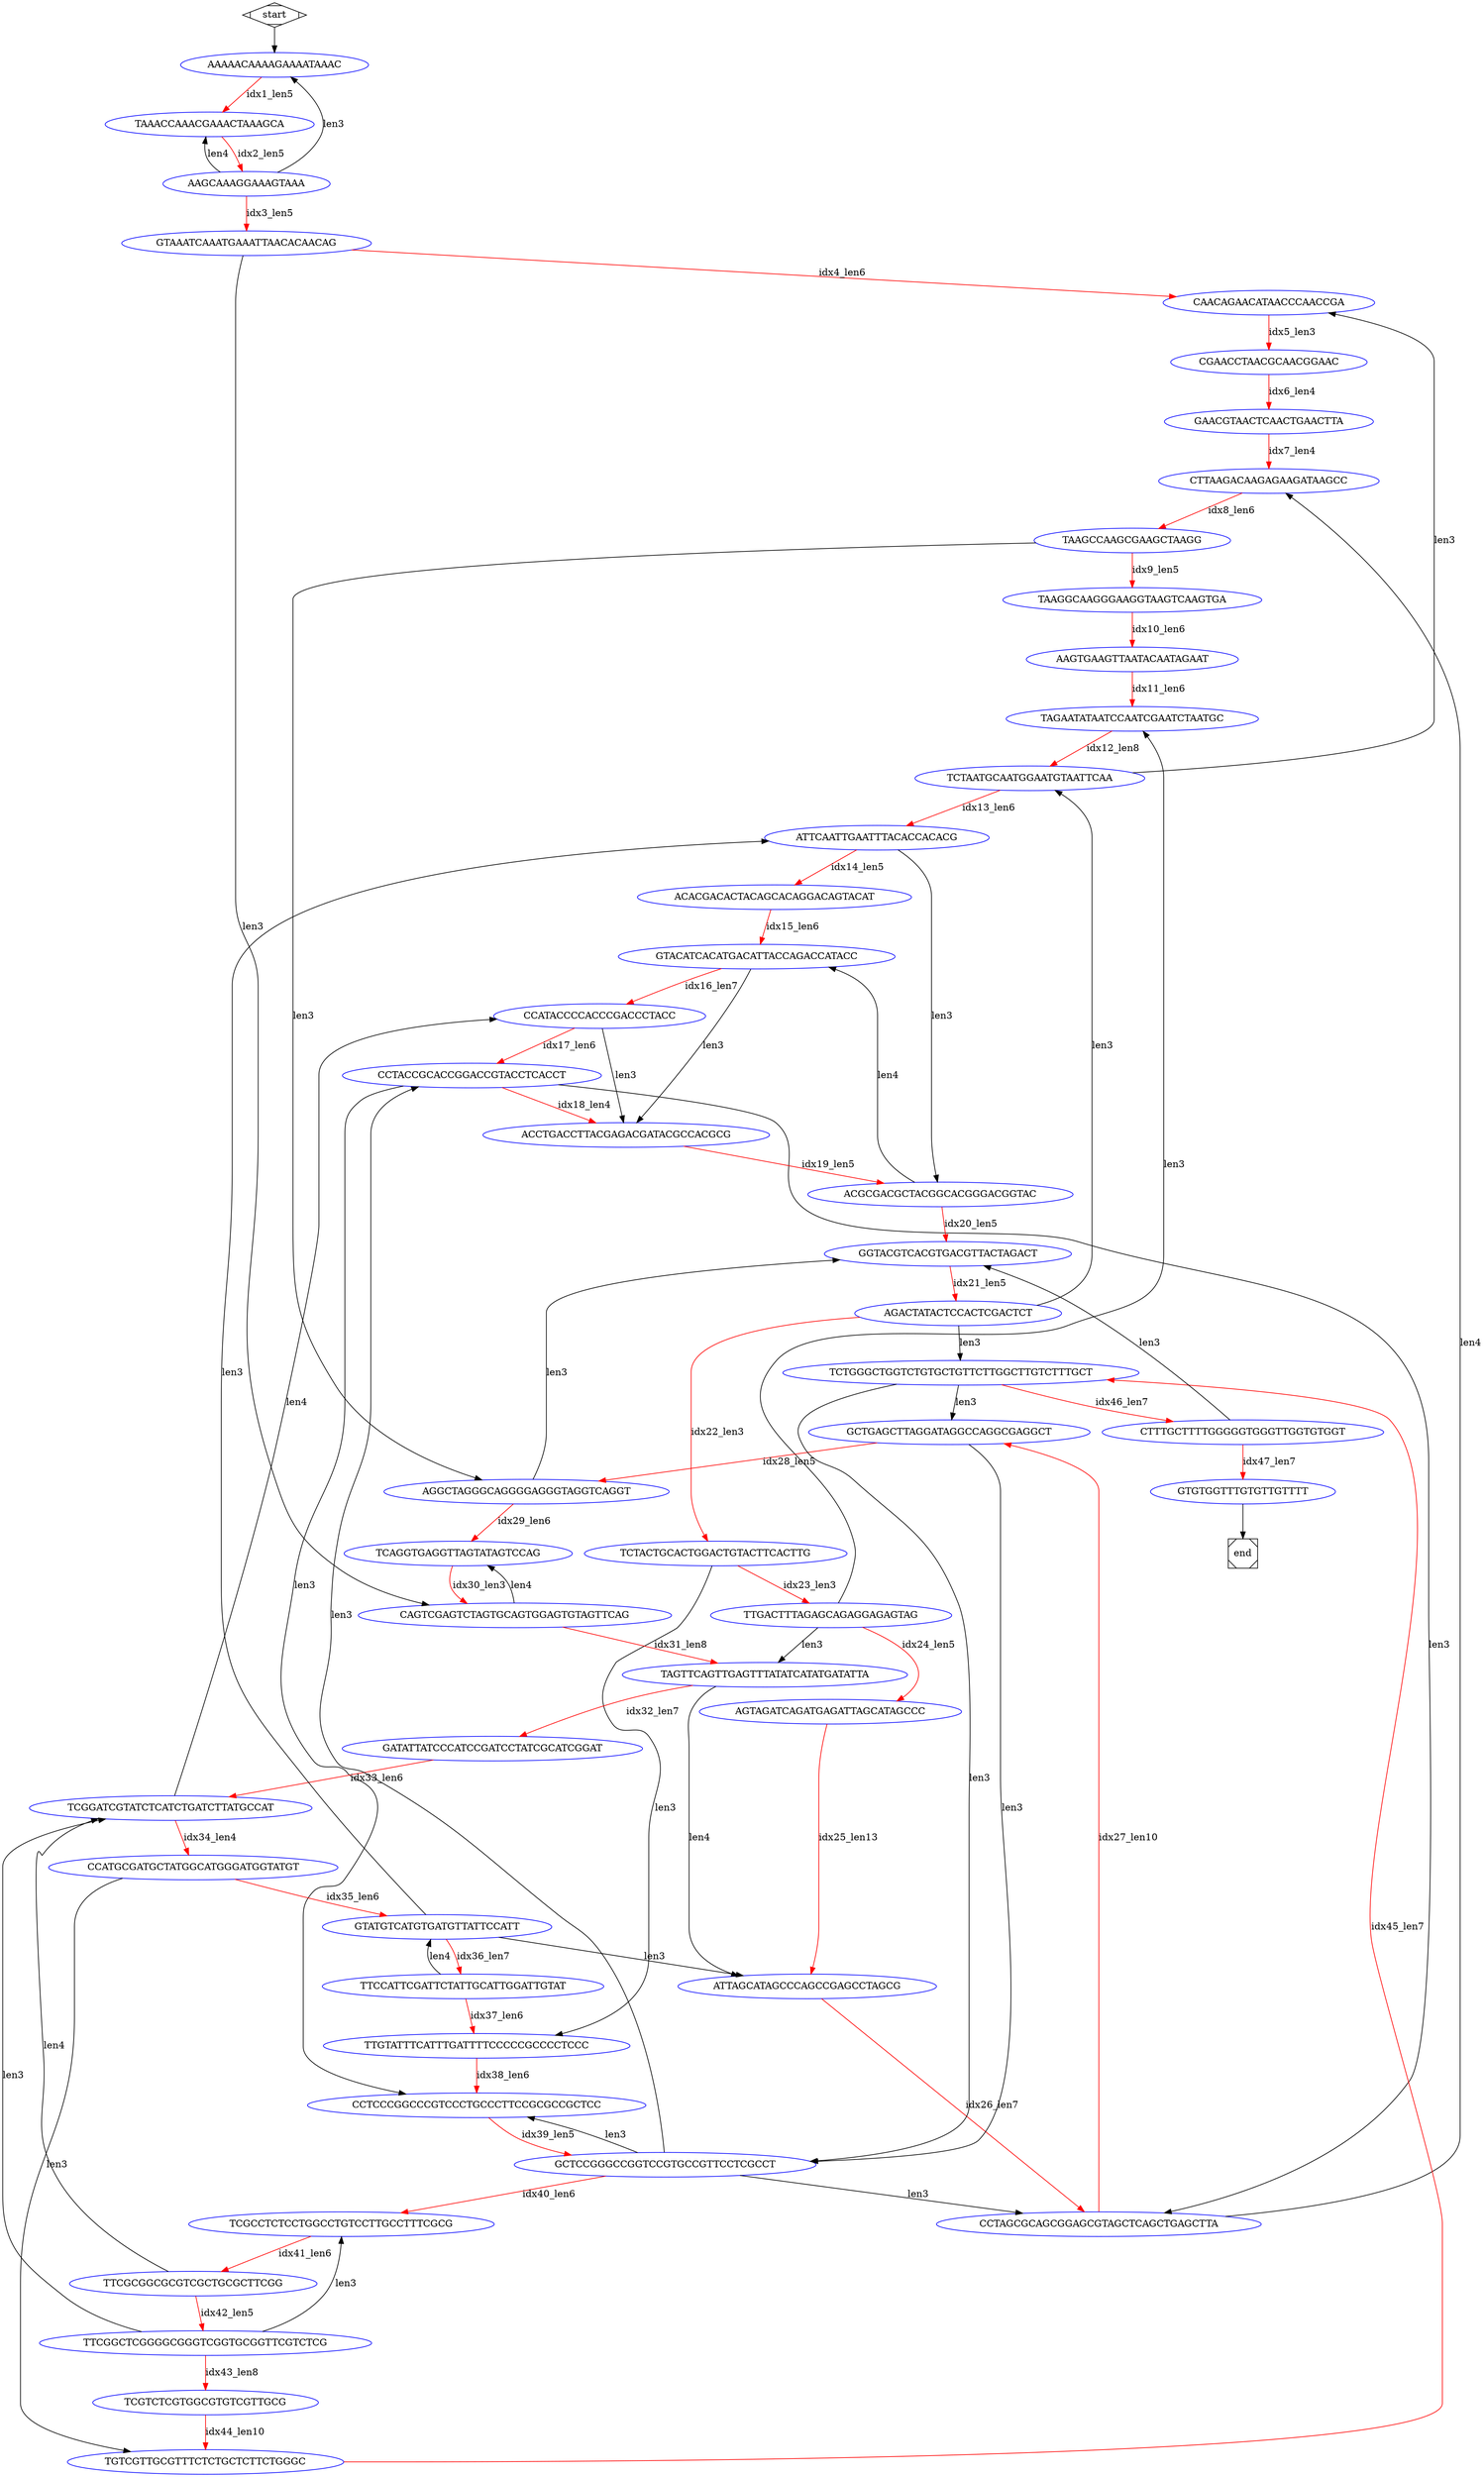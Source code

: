 digraph G {
	start->AAAAACAAAAGAAAATAAAC;
	GTGTGGTTTGTGTTGTTTT->end;
	AAAAACAAAAGAAAATAAAC->TAAACCAAACGAAACTAAAGCA[ color=red, label=idx1_len5 ];
	TAAACCAAACGAAACTAAAGCA->AAGCAAAGGAAAGTAAA[ color=red, label=idx2_len5 ];
	AAGCAAAGGAAAGTAAA->GTAAATCAAATGAAATTAACACAACAG[ color=red, label=idx3_len5 ];
	GTAAATCAAATGAAATTAACACAACAG->CAACAGAACATAACCCAACCGA[ color=red, label=idx4_len6 ];
	CAACAGAACATAACCCAACCGA->CGAACCTAACGCAACGGAAC[ color=red, label=idx5_len3 ];
	CGAACCTAACGCAACGGAAC->GAACGTAACTCAACTGAACTTA[ color=red, label=idx6_len4 ];
	GAACGTAACTCAACTGAACTTA->CTTAAGACAAGAGAAGATAAGCC[ color=red, label=idx7_len4 ];
	CTTAAGACAAGAGAAGATAAGCC->TAAGCCAAGCGAAGCTAAGG[ color=red, label=idx8_len6 ];
	TAAGCCAAGCGAAGCTAAGG->TAAGGCAAGGGAAGGTAAGTCAAGTGA[ color=red, label=idx9_len5 ];
	TAAGGCAAGGGAAGGTAAGTCAAGTGA->AAGTGAAGTTAATACAATAGAAT[ color=red, label=idx10_len6 ];
	AAGTGAAGTTAATACAATAGAAT->TAGAATATAATCCAATCGAATCTAATGC[ color=red, label=idx11_len6 ];
	TAGAATATAATCCAATCGAATCTAATGC->TCTAATGCAATGGAATGTAATTCAA[ color=red, label=idx12_len8 ];
	TCTAATGCAATGGAATGTAATTCAA->ATTCAATTGAATTTACACCACACG[ color=red, label=idx13_len6 ];
	ATTCAATTGAATTTACACCACACG->ACACGACACTACAGCACAGGACAGTACAT[ color=red, label=idx14_len5 ];
	ACACGACACTACAGCACAGGACAGTACAT->GTACATCACATGACATTACCAGACCATACC[ color=red, label=idx15_len6 ];
	GTACATCACATGACATTACCAGACCATACC->CCATACCCCACCCGACCCTACC[ color=red, label=idx16_len7 ];
	CCATACCCCACCCGACCCTACC->CCTACCGCACCGGACCGTACCTCACCT[ color=red, label=idx17_len6 ];
	CCTACCGCACCGGACCGTACCTCACCT->ACCTGACCTTACGAGACGATACGCCACGCG[ color=red, label=idx18_len4 ];
	ACCTGACCTTACGAGACGATACGCCACGCG->ACGCGACGCTACGGCACGGGACGGTAC[ color=red, label=idx19_len5 ];
	ACGCGACGCTACGGCACGGGACGGTAC->GGTACGTCACGTGACGTTACTAGACT[ color=red, label=idx20_len5 ];
	GGTACGTCACGTGACGTTACTAGACT->AGACTATACTCCACTCGACTCT[ color=red, label=idx21_len5 ];
	AGACTATACTCCACTCGACTCT->TCTACTGCACTGGACTGTACTTCACTTG[ color=red, label=idx22_len3 ];
	TCTACTGCACTGGACTGTACTTCACTTG->TTGACTTTAGAGCAGAGGAGAGTAG[ color=red, label=idx23_len3 ];
	TTGACTTTAGAGCAGAGGAGAGTAG->AGTAGATCAGATGAGATTAGCATAGCCC[ color=red, label=idx24_len5 ];
	AGTAGATCAGATGAGATTAGCATAGCCC->ATTAGCATAGCCCAGCCGAGCCTAGCG[ color=red, label=idx25_len13 ];
	ATTAGCATAGCCCAGCCGAGCCTAGCG->CCTAGCGCAGCGGAGCGTAGCTCAGCTGAGCTTA[ color=red, label=idx26_len7 ];
	CCTAGCGCAGCGGAGCGTAGCTCAGCTGAGCTTA->GCTGAGCTTAGGATAGGCCAGGCGAGGCT[ color=red, label=idx27_len10 ];
	GCTGAGCTTAGGATAGGCCAGGCGAGGCT->AGGCTAGGGCAGGGGAGGGTAGGTCAGGT[ color=red, label=idx28_len5 ];
	AGGCTAGGGCAGGGGAGGGTAGGTCAGGT->TCAGGTGAGGTTAGTATAGTCCAG[ color=red, label=idx29_len6 ];
	TCAGGTGAGGTTAGTATAGTCCAG->CAGTCGAGTCTAGTGCAGTGGAGTGTAGTTCAG[ color=red, label=idx30_len3 ];
	CAGTCGAGTCTAGTGCAGTGGAGTGTAGTTCAG->TAGTTCAGTTGAGTTTATATCATATGATATTA[ color=red, label=idx31_len8 ];
	TAGTTCAGTTGAGTTTATATCATATGATATTA->GATATTATCCCATCCGATCCTATCGCATCGGAT[ color=red, label=idx32_len7 ];
	GATATTATCCCATCCGATCCTATCGCATCGGAT->TCGGATCGTATCTCATCTGATCTTATGCCAT[ color=red, label=idx33_len6 ];
	TCGGATCGTATCTCATCTGATCTTATGCCAT->CCATGCGATGCTATGGCATGGGATGGTATGT[ color=red, label=idx34_len4 ];
	CCATGCGATGCTATGGCATGGGATGGTATGT->GTATGTCATGTGATGTTATTCCATT[ color=red, label=idx35_len6 ];
	GTATGTCATGTGATGTTATTCCATT->TTCCATTCGATTCTATTGCATTGGATTGTAT[ color=red, label=idx36_len7 ];
	TTCCATTCGATTCTATTGCATTGGATTGTAT->TTGTATTTCATTTGATTTTCCCCCGCCCCTCCC[ color=red, label=idx37_len6 ];
	TTGTATTTCATTTGATTTTCCCCCGCCCCTCCC->CCTCCCGGCCCGTCCCTGCCCTTCCGCGCCGCTCC[ color=red, label=idx38_len6 ];
	CCTCCCGGCCCGTCCCTGCCCTTCCGCGCCGCTCC->GCTCCGGGCCGGTCCGTGCCGTTCCTCGCCT[ color=red, label=idx39_len5 ];
	GCTCCGGGCCGGTCCGTGCCGTTCCTCGCCT->TCGCCTCTCCTGGCCTGTCCTTGCCTTTCGCG[ color=red, label=idx40_len6 ];
	TCGCCTCTCCTGGCCTGTCCTTGCCTTTCGCG->TTCGCGGCGCGTCGCTGCGCTTCGG[ color=red, label=idx41_len6 ];
	TTCGCGGCGCGTCGCTGCGCTTCGG->TTCGGCTCGGGGCGGGTCGGTGCGGTTCGTCTCG[ color=red, label=idx42_len5 ];
	TTCGGCTCGGGGCGGGTCGGTGCGGTTCGTCTCG->TCGTCTCGTGGCGTGTCGTTGCG[ color=red, label=idx43_len8 ];
	TCGTCTCGTGGCGTGTCGTTGCG->TGTCGTTGCGTTTCTCTGCTCTTCTGGGC[ color=red, label=idx44_len10 ];
	TGTCGTTGCGTTTCTCTGCTCTTCTGGGC->TCTGGGCTGGTCTGTGCTGTTCTTGGCTTGTCTTTGCT[ color=red, label=idx45_len7 ];
	TCTGGGCTGGTCTGTGCTGTTCTTGGCTTGTCTTTGCT->CTTTGCTTTTGGGGGTGGGTTGGTGTGGT[ color=red, label=idx46_len7 ];
	CTTTGCTTTTGGGGGTGGGTTGGTGTGGT->GTGTGGTTTGTGTTGTTTT[ color=red, label=idx47_len7 ];
	AAGCAAAGGAAAGTAAA->AAAAACAAAAGAAAATAAAC[ label=len3 ];
	AAGCAAAGGAAAGTAAA->TAAACCAAACGAAACTAAAGCA[ label=len4 ];
	ACGCGACGCTACGGCACGGGACGGTAC->GTACATCACATGACATTACCAGACCATACC[ label=len4 ];
	AGACTATACTCCACTCGACTCT->TCTAATGCAATGGAATGTAATTCAA[ label=len3 ];
	AGACTATACTCCACTCGACTCT->TCTGGGCTGGTCTGTGCTGTTCTTGGCTTGTCTTTGCT[ label=len3 ];
	AGGCTAGGGCAGGGGAGGGTAGGTCAGGT->GGTACGTCACGTGACGTTACTAGACT[ label=len3 ];
	ATTCAATTGAATTTACACCACACG->ACGCGACGCTACGGCACGGGACGGTAC[ label=len3 ];
	CAGTCGAGTCTAGTGCAGTGGAGTGTAGTTCAG->TCAGGTGAGGTTAGTATAGTCCAG[ label=len4 ];
	CCATACCCCACCCGACCCTACC->ACCTGACCTTACGAGACGATACGCCACGCG[ label=len3 ];
	CCATGCGATGCTATGGCATGGGATGGTATGT->TGTCGTTGCGTTTCTCTGCTCTTCTGGGC[ label=len3 ];
	CCTACCGCACCGGACCGTACCTCACCT->CCTAGCGCAGCGGAGCGTAGCTCAGCTGAGCTTA[ label=len3 ];
	CCTACCGCACCGGACCGTACCTCACCT->CCTCCCGGCCCGTCCCTGCCCTTCCGCGCCGCTCC[ label=len3 ];
	CCTAGCGCAGCGGAGCGTAGCTCAGCTGAGCTTA->CTTAAGACAAGAGAAGATAAGCC[ label=len4 ];
	CTTTGCTTTTGGGGGTGGGTTGGTGTGGT->GGTACGTCACGTGACGTTACTAGACT[ label=len3 ];
	GCTCCGGGCCGGTCCGTGCCGTTCCTCGCCT->CCTACCGCACCGGACCGTACCTCACCT[ label=len3 ];
	GCTCCGGGCCGGTCCGTGCCGTTCCTCGCCT->CCTAGCGCAGCGGAGCGTAGCTCAGCTGAGCTTA[ label=len3 ];
	GCTCCGGGCCGGTCCGTGCCGTTCCTCGCCT->CCTCCCGGCCCGTCCCTGCCCTTCCGCGCCGCTCC[ label=len3 ];
	GCTGAGCTTAGGATAGGCCAGGCGAGGCT->GCTCCGGGCCGGTCCGTGCCGTTCCTCGCCT[ label=len3 ];
	GTAAATCAAATGAAATTAACACAACAG->CAGTCGAGTCTAGTGCAGTGGAGTGTAGTTCAG[ label=len3 ];
	GTACATCACATGACATTACCAGACCATACC->ACCTGACCTTACGAGACGATACGCCACGCG[ label=len3 ];
	GTATGTCATGTGATGTTATTCCATT->ATTAGCATAGCCCAGCCGAGCCTAGCG[ label=len3 ];
	GTATGTCATGTGATGTTATTCCATT->ATTCAATTGAATTTACACCACACG[ label=len3 ];
	TAAGCCAAGCGAAGCTAAGG->AGGCTAGGGCAGGGGAGGGTAGGTCAGGT[ label=len3 ];
	TAGTTCAGTTGAGTTTATATCATATGATATTA->ATTAGCATAGCCCAGCCGAGCCTAGCG[ label=len4 ];
	TCGGATCGTATCTCATCTGATCTTATGCCAT->CCATACCCCACCCGACCCTACC[ label=len4 ];
	TCTAATGCAATGGAATGTAATTCAA->CAACAGAACATAACCCAACCGA[ label=len3 ];
	TCTACTGCACTGGACTGTACTTCACTTG->TTGTATTTCATTTGATTTTCCCCCGCCCCTCCC[ label=len3 ];
	TCTGGGCTGGTCTGTGCTGTTCTTGGCTTGTCTTTGCT->GCTCCGGGCCGGTCCGTGCCGTTCCTCGCCT[ label=len3 ];
	TCTGGGCTGGTCTGTGCTGTTCTTGGCTTGTCTTTGCT->GCTGAGCTTAGGATAGGCCAGGCGAGGCT[ label=len3 ];
	TTCCATTCGATTCTATTGCATTGGATTGTAT->GTATGTCATGTGATGTTATTCCATT[ label=len4 ];
	TTCGCGGCGCGTCGCTGCGCTTCGG->TCGGATCGTATCTCATCTGATCTTATGCCAT[ label=len4 ];
	TTCGGCTCGGGGCGGGTCGGTGCGGTTCGTCTCG->TCGCCTCTCCTGGCCTGTCCTTGCCTTTCGCG[ label=len3 ];
	TTCGGCTCGGGGCGGGTCGGTGCGGTTCGTCTCG->TCGGATCGTATCTCATCTGATCTTATGCCAT[ label=len3 ];
	TTGACTTTAGAGCAGAGGAGAGTAG->TAGAATATAATCCAATCGAATCTAATGC[ label=len3 ];
	TTGACTTTAGAGCAGAGGAGAGTAG->TAGTTCAGTTGAGTTTATATCATATGATATTA[ label=len3 ];
	AAAAACAAAAGAAAATAAAC [ color=blue ];
	AAGCAAAGGAAAGTAAA [ color=blue ];
	AAGTGAAGTTAATACAATAGAAT [ color=blue ];
	ACACGACACTACAGCACAGGACAGTACAT [ color=blue ];
	ACCTGACCTTACGAGACGATACGCCACGCG [ color=blue ];
	ACGCGACGCTACGGCACGGGACGGTAC [ color=blue ];
	AGACTATACTCCACTCGACTCT [ color=blue ];
	AGGCTAGGGCAGGGGAGGGTAGGTCAGGT [ color=blue ];
	AGTAGATCAGATGAGATTAGCATAGCCC [ color=blue ];
	ATTAGCATAGCCCAGCCGAGCCTAGCG [ color=blue ];
	ATTCAATTGAATTTACACCACACG [ color=blue ];
	CAACAGAACATAACCCAACCGA [ color=blue ];
	CAGTCGAGTCTAGTGCAGTGGAGTGTAGTTCAG [ color=blue ];
	CCATACCCCACCCGACCCTACC [ color=blue ];
	CCATGCGATGCTATGGCATGGGATGGTATGT [ color=blue ];
	CCTACCGCACCGGACCGTACCTCACCT [ color=blue ];
	CCTAGCGCAGCGGAGCGTAGCTCAGCTGAGCTTA [ color=blue ];
	CCTCCCGGCCCGTCCCTGCCCTTCCGCGCCGCTCC [ color=blue ];
	CGAACCTAACGCAACGGAAC [ color=blue ];
	CTTAAGACAAGAGAAGATAAGCC [ color=blue ];
	CTTTGCTTTTGGGGGTGGGTTGGTGTGGT [ color=blue ];
	GAACGTAACTCAACTGAACTTA [ color=blue ];
	GATATTATCCCATCCGATCCTATCGCATCGGAT [ color=blue ];
	GCTCCGGGCCGGTCCGTGCCGTTCCTCGCCT [ color=blue ];
	GCTGAGCTTAGGATAGGCCAGGCGAGGCT [ color=blue ];
	GGTACGTCACGTGACGTTACTAGACT [ color=blue ];
	GTAAATCAAATGAAATTAACACAACAG [ color=blue ];
	GTACATCACATGACATTACCAGACCATACC [ color=blue ];
	GTATGTCATGTGATGTTATTCCATT [ color=blue ];
	GTGTGGTTTGTGTTGTTTT [ color=blue ];
	TAAACCAAACGAAACTAAAGCA [ color=blue ];
	TAAGCCAAGCGAAGCTAAGG [ color=blue ];
	TAAGGCAAGGGAAGGTAAGTCAAGTGA [ color=blue ];
	TAGAATATAATCCAATCGAATCTAATGC [ color=blue ];
	TAGTTCAGTTGAGTTTATATCATATGATATTA [ color=blue ];
	TCAGGTGAGGTTAGTATAGTCCAG [ color=blue ];
	TCGCCTCTCCTGGCCTGTCCTTGCCTTTCGCG [ color=blue ];
	TCGGATCGTATCTCATCTGATCTTATGCCAT [ color=blue ];
	TCGTCTCGTGGCGTGTCGTTGCG [ color=blue ];
	TCTAATGCAATGGAATGTAATTCAA [ color=blue ];
	TCTACTGCACTGGACTGTACTTCACTTG [ color=blue ];
	TCTGGGCTGGTCTGTGCTGTTCTTGGCTTGTCTTTGCT [ color=blue ];
	TGTCGTTGCGTTTCTCTGCTCTTCTGGGC [ color=blue ];
	TTCCATTCGATTCTATTGCATTGGATTGTAT [ color=blue ];
	TTCGCGGCGCGTCGCTGCGCTTCGG [ color=blue ];
	TTCGGCTCGGGGCGGGTCGGTGCGGTTCGTCTCG [ color=blue ];
	TTGACTTTAGAGCAGAGGAGAGTAG [ color=blue ];
	TTGTATTTCATTTGATTTTCCCCCGCCCCTCCC [ color=blue ];
	end [ shape=Msquare ];
	start [ shape=Mdiamond ];

}

